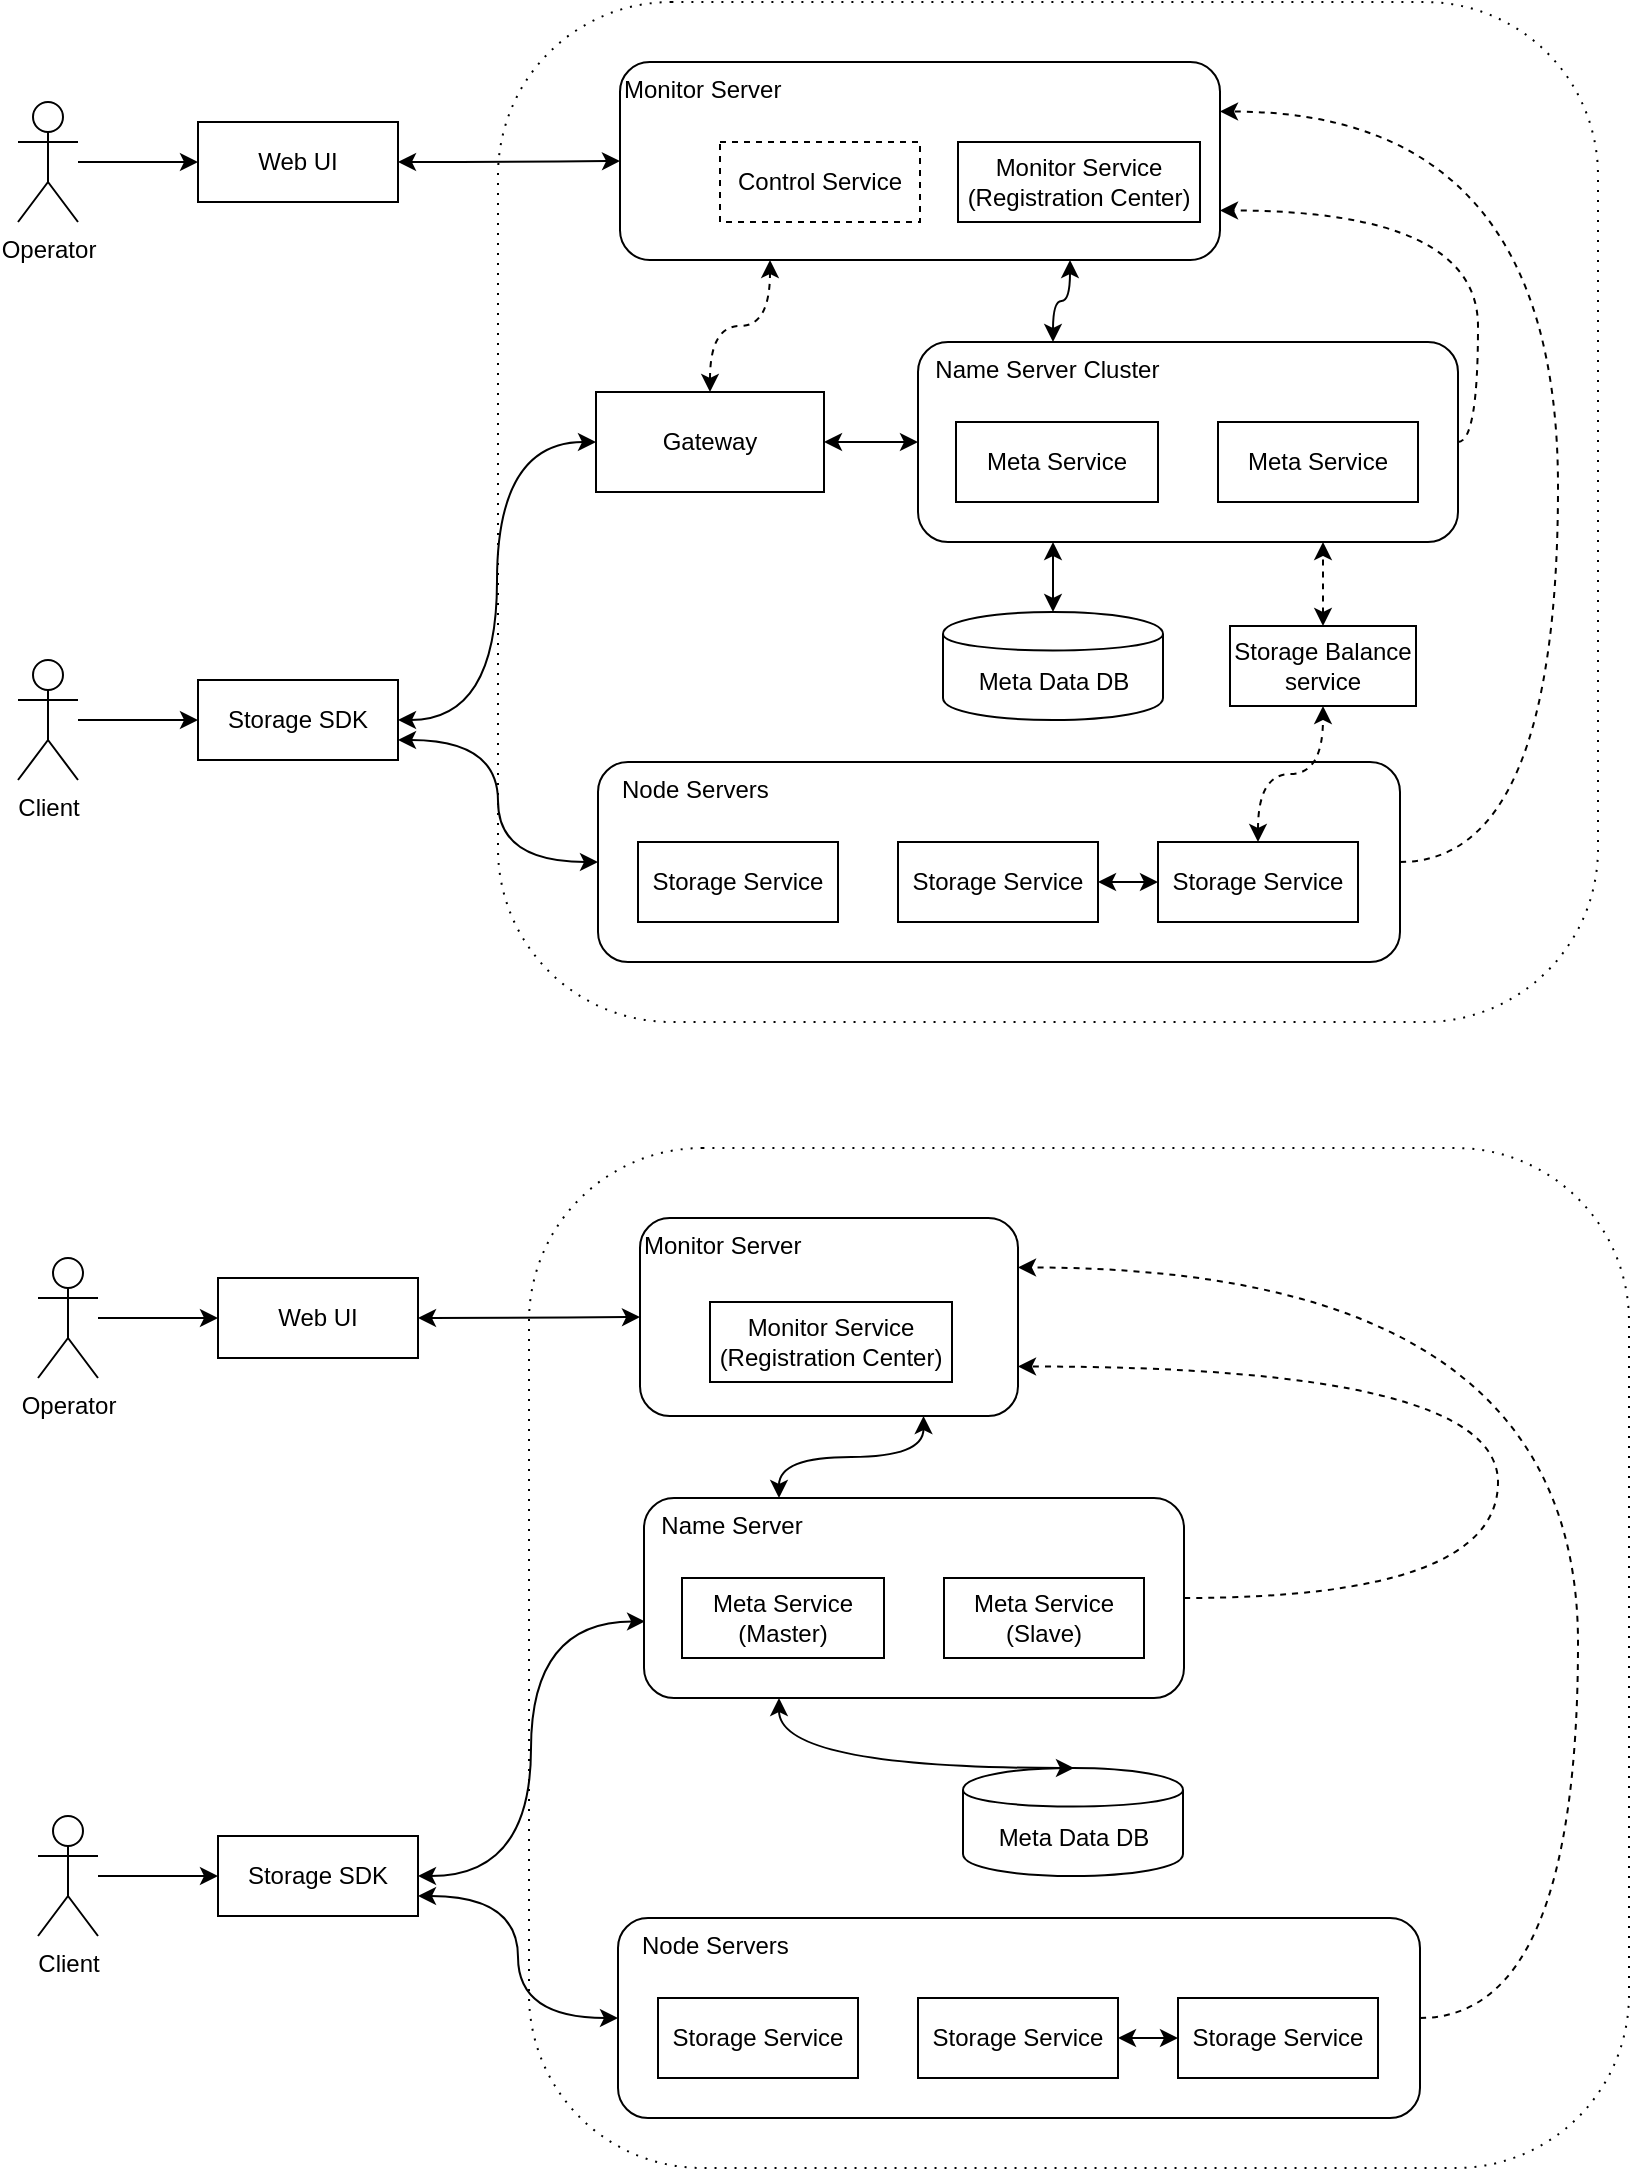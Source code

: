 <mxfile version="12.3.1" type="github" pages="1">
  <diagram id="Oe9xzcud2dYwxH7Brg_Q" name="Page-1">
    <mxGraphModel dx="1131" dy="1817" grid="1" gridSize="10" guides="1" tooltips="1" connect="1" arrows="1" fold="1" page="1" pageScale="1" pageWidth="827" pageHeight="1169" math="0" shadow="0">
      <root>
        <mxCell id="0"/>
        <mxCell id="1" parent="0"/>
        <mxCell id="m2mV4k9FejmvXmau1tNy-12" value="" style="rounded=1;whiteSpace=wrap;html=1;fillColor=none;dashed=1;glass=0;shadow=0;dashPattern=1 4;arcSize=17;" parent="1" vertex="1">
          <mxGeometry x="250" y="-250" width="550" height="510" as="geometry"/>
        </mxCell>
        <mxCell id="m2mV4k9FejmvXmau1tNy-1" value="&amp;nbsp; Name Server Cluster" style="rounded=1;whiteSpace=wrap;html=1;fillColor=none;align=left;verticalAlign=top;" parent="1" vertex="1">
          <mxGeometry x="460" y="-80" width="270" height="100" as="geometry"/>
        </mxCell>
        <mxCell id="sqMZ786WBMUgkVaHOJia-10" value="" style="edgeStyle=orthogonalEdgeStyle;curved=1;rounded=0;orthogonalLoop=1;jettySize=auto;html=1;entryX=0.75;entryY=1;entryDx=0;entryDy=0;exitX=0.25;exitY=0;exitDx=0;exitDy=0;startArrow=classic;startFill=1;" edge="1" parent="1" source="m2mV4k9FejmvXmau1tNy-1" target="m2mV4k9FejmvXmau1tNy-19">
          <mxGeometry relative="1" as="geometry">
            <mxPoint x="460" y="-30.0" as="targetPoint"/>
          </mxGeometry>
        </mxCell>
        <mxCell id="m2mV4k9FejmvXmau1tNy-19" value="Monitor Server" style="rounded=1;whiteSpace=wrap;html=1;fillColor=none;align=left;horizontal=1;verticalAlign=top;" parent="1" vertex="1">
          <mxGeometry x="311" y="-220" width="300" height="99" as="geometry"/>
        </mxCell>
        <mxCell id="m2mV4k9FejmvXmau1tNy-11" value="&amp;nbsp; &amp;nbsp;Node Servers" style="rounded=1;whiteSpace=wrap;html=1;fillColor=none;verticalAlign=top;align=left;" parent="1" vertex="1">
          <mxGeometry x="300" y="130" width="401" height="100" as="geometry"/>
        </mxCell>
        <mxCell id="m2mV4k9FejmvXmau1tNy-22" value="" style="edgeStyle=orthogonalEdgeStyle;curved=1;rounded=0;jumpStyle=arc;orthogonalLoop=1;jettySize=auto;html=1;dashed=1;entryX=1;entryY=0.75;entryDx=0;entryDy=0;exitX=1;exitY=0.5;exitDx=0;exitDy=0;" parent="1" source="m2mV4k9FejmvXmau1tNy-1" target="m2mV4k9FejmvXmau1tNy-19" edge="1">
          <mxGeometry relative="1" as="geometry">
            <mxPoint x="480" y="105.286" as="targetPoint"/>
            <Array as="points">
              <mxPoint x="740" y="-30"/>
              <mxPoint x="740" y="-146"/>
            </Array>
          </mxGeometry>
        </mxCell>
        <mxCell id="m2mV4k9FejmvXmau1tNy-14" value="" style="rounded=0;orthogonalLoop=1;jettySize=auto;html=1;exitX=1;exitY=0.5;exitDx=0;exitDy=0;entryX=0;entryY=0.5;entryDx=0;entryDy=0;edgeStyle=orthogonalEdgeStyle;curved=1;startArrow=classic;startFill=1;" parent="1" source="m2mV4k9FejmvXmau1tNy-2" target="Ta8X4zuw2rq3aPup9duK-3" edge="1">
          <mxGeometry relative="1" as="geometry"/>
        </mxCell>
        <mxCell id="m2mV4k9FejmvXmau1tNy-2" value="Storage SDK" style="rounded=0;whiteSpace=wrap;html=1;fillColor=none;" parent="1" vertex="1">
          <mxGeometry x="100" y="89" width="100" height="40" as="geometry"/>
        </mxCell>
        <mxCell id="m2mV4k9FejmvXmau1tNy-13" value="" style="edgeStyle=orthogonalEdgeStyle;rounded=0;orthogonalLoop=1;jettySize=auto;html=1;" parent="1" source="m2mV4k9FejmvXmau1tNy-3" target="m2mV4k9FejmvXmau1tNy-2" edge="1">
          <mxGeometry relative="1" as="geometry"/>
        </mxCell>
        <mxCell id="m2mV4k9FejmvXmau1tNy-3" value="Client" style="shape=umlActor;verticalLabelPosition=bottom;labelBackgroundColor=#ffffff;verticalAlign=top;html=1;outlineConnect=0;fillColor=none;" parent="1" vertex="1">
          <mxGeometry x="10" y="79" width="30" height="60" as="geometry"/>
        </mxCell>
        <mxCell id="m2mV4k9FejmvXmau1tNy-4" value="Meta Data DB" style="shape=cylinder;whiteSpace=wrap;html=1;boundedLbl=1;backgroundOutline=1;fillColor=none;" parent="1" vertex="1">
          <mxGeometry x="472.5" y="55" width="110" height="54" as="geometry"/>
        </mxCell>
        <mxCell id="m2mV4k9FejmvXmau1tNy-15" style="edgeStyle=orthogonalEdgeStyle;rounded=0;orthogonalLoop=1;jettySize=auto;html=1;jumpStyle=arc;dashed=1;curved=1;exitX=1;exitY=0.5;exitDx=0;exitDy=0;entryX=1;entryY=0.25;entryDx=0;entryDy=0;" parent="1" source="m2mV4k9FejmvXmau1tNy-11" target="m2mV4k9FejmvXmau1tNy-19" edge="1">
          <mxGeometry relative="1" as="geometry">
            <mxPoint x="410.286" y="286" as="sourcePoint"/>
            <mxPoint x="628.143" y="139.857" as="targetPoint"/>
            <Array as="points">
              <mxPoint x="780" y="180"/>
              <mxPoint x="780" y="-195"/>
            </Array>
          </mxGeometry>
        </mxCell>
        <mxCell id="m2mV4k9FejmvXmau1tNy-6" value="Storage Service" style="rounded=0;whiteSpace=wrap;html=1;fillColor=none;" parent="1" vertex="1">
          <mxGeometry x="320" y="170" width="100" height="40" as="geometry"/>
        </mxCell>
        <mxCell id="m2mV4k9FejmvXmau1tNy-8" value="Storage Service" style="rounded=0;whiteSpace=wrap;html=1;fillColor=none;" parent="1" vertex="1">
          <mxGeometry x="580" y="170" width="100" height="40" as="geometry"/>
        </mxCell>
        <mxCell id="m2mV4k9FejmvXmau1tNy-9" value="Storage Service" style="rounded=0;whiteSpace=wrap;html=1;fillColor=none;" parent="1" vertex="1">
          <mxGeometry x="450" y="170" width="100" height="40" as="geometry"/>
        </mxCell>
        <mxCell id="m2mV4k9FejmvXmau1tNy-16" value="" style="edgeStyle=orthogonalEdgeStyle;rounded=0;orthogonalLoop=1;jettySize=auto;html=1;entryX=0;entryY=0.5;entryDx=0;entryDy=0;exitX=1;exitY=0.75;exitDx=0;exitDy=0;curved=1;startArrow=classic;startFill=1;" parent="1" source="m2mV4k9FejmvXmau1tNy-2" target="m2mV4k9FejmvXmau1tNy-11" edge="1">
          <mxGeometry relative="1" as="geometry">
            <mxPoint x="214" y="115" as="sourcePoint"/>
            <mxPoint x="372.286" y="115" as="targetPoint"/>
          </mxGeometry>
        </mxCell>
        <mxCell id="m2mV4k9FejmvXmau1tNy-18" value="Monitor Service&lt;br&gt;(Registration Center)" style="rounded=0;whiteSpace=wrap;html=1;fillColor=none;" parent="1" vertex="1">
          <mxGeometry x="480" y="-180" width="121" height="40" as="geometry"/>
        </mxCell>
        <mxCell id="sqMZ786WBMUgkVaHOJia-7" value="" style="edgeStyle=orthogonalEdgeStyle;curved=1;rounded=0;orthogonalLoop=1;jettySize=auto;html=1;" edge="1" parent="1" source="Ta8X4zuw2rq3aPup9duK-1" target="Ta8X4zuw2rq3aPup9duK-2">
          <mxGeometry relative="1" as="geometry"/>
        </mxCell>
        <mxCell id="Ta8X4zuw2rq3aPup9duK-1" value="Operator" style="shape=umlActor;verticalLabelPosition=bottom;labelBackgroundColor=#ffffff;verticalAlign=top;html=1;outlineConnect=0;fillColor=none;" parent="1" vertex="1">
          <mxGeometry x="10" y="-200" width="30" height="60" as="geometry"/>
        </mxCell>
        <mxCell id="sqMZ786WBMUgkVaHOJia-8" value="" style="edgeStyle=orthogonalEdgeStyle;curved=1;rounded=0;orthogonalLoop=1;jettySize=auto;html=1;entryX=0;entryY=0.5;entryDx=0;entryDy=0;startArrow=classic;startFill=1;" edge="1" parent="1" source="Ta8X4zuw2rq3aPup9duK-2" target="m2mV4k9FejmvXmau1tNy-19">
          <mxGeometry relative="1" as="geometry"/>
        </mxCell>
        <mxCell id="Ta8X4zuw2rq3aPup9duK-2" value="Web UI" style="rounded=0;whiteSpace=wrap;html=1;fillColor=none;" parent="1" vertex="1">
          <mxGeometry x="100" y="-190" width="100" height="40" as="geometry"/>
        </mxCell>
        <mxCell id="sqMZ786WBMUgkVaHOJia-3" value="" style="edgeStyle=orthogonalEdgeStyle;rounded=0;orthogonalLoop=1;jettySize=auto;html=1;curved=1;exitX=1;exitY=0.5;exitDx=0;exitDy=0;entryX=0;entryY=0.5;entryDx=0;entryDy=0;startArrow=classic;startFill=1;" edge="1" parent="1" source="Ta8X4zuw2rq3aPup9duK-3" target="m2mV4k9FejmvXmau1tNy-1">
          <mxGeometry relative="1" as="geometry">
            <mxPoint x="440" y="46" as="targetPoint"/>
          </mxGeometry>
        </mxCell>
        <mxCell id="Ta8X4zuw2rq3aPup9duK-3" value="Gateway" style="rounded=0;whiteSpace=wrap;html=1;align=center;fillColor=none;" parent="1" vertex="1">
          <mxGeometry x="299" y="-55" width="114" height="50" as="geometry"/>
        </mxCell>
        <mxCell id="sqMZ786WBMUgkVaHOJia-5" style="edgeStyle=orthogonalEdgeStyle;curved=1;rounded=0;orthogonalLoop=1;jettySize=auto;html=1;exitX=0.25;exitY=1;exitDx=0;exitDy=0;entryX=0.5;entryY=0;entryDx=0;entryDy=0;startArrow=classic;startFill=1;" edge="1" parent="1" source="m2mV4k9FejmvXmau1tNy-1" target="m2mV4k9FejmvXmau1tNy-4">
          <mxGeometry relative="1" as="geometry">
            <Array as="points">
              <mxPoint x="528" y="55"/>
              <mxPoint x="528" y="55"/>
            </Array>
          </mxGeometry>
        </mxCell>
        <mxCell id="sqMZ786WBMUgkVaHOJia-1" value="Meta Service" style="rounded=0;whiteSpace=wrap;html=1;shadow=0;glass=0;align=center;fillColor=none;" vertex="1" parent="1">
          <mxGeometry x="479" y="-40" width="101" height="40" as="geometry"/>
        </mxCell>
        <mxCell id="sqMZ786WBMUgkVaHOJia-2" value="Meta Service" style="rounded=0;whiteSpace=wrap;html=1;shadow=0;glass=0;align=center;fillColor=none;" vertex="1" parent="1">
          <mxGeometry x="610" y="-40" width="100" height="40" as="geometry"/>
        </mxCell>
        <mxCell id="sqMZ786WBMUgkVaHOJia-11" value="Control Service" style="rounded=0;whiteSpace=wrap;html=1;shadow=0;glass=0;fillColor=none;align=center;dashed=1;" vertex="1" parent="1">
          <mxGeometry x="361" y="-180" width="100" height="40" as="geometry"/>
        </mxCell>
        <mxCell id="sqMZ786WBMUgkVaHOJia-15" value="" style="rounded=0;orthogonalLoop=1;jettySize=auto;html=1;entryX=0.25;entryY=1;entryDx=0;entryDy=0;exitX=0.5;exitY=0;exitDx=0;exitDy=0;backgroundOutline=0;comic=0;dashed=1;startArrow=classic;startFill=1;edgeStyle=orthogonalEdgeStyle;curved=1;" edge="1" parent="1" source="Ta8X4zuw2rq3aPup9duK-3" target="m2mV4k9FejmvXmau1tNy-19">
          <mxGeometry relative="1" as="geometry">
            <mxPoint x="354" y="-23.5" as="sourcePoint"/>
            <mxPoint x="354" y="-108.5" as="targetPoint"/>
          </mxGeometry>
        </mxCell>
        <mxCell id="sqMZ786WBMUgkVaHOJia-21" value="" style="edgeStyle=orthogonalEdgeStyle;curved=1;rounded=0;comic=0;orthogonalLoop=1;jettySize=auto;html=1;dashed=1;startArrow=classic;startFill=1;entryX=0.75;entryY=1;entryDx=0;entryDy=0;" edge="1" parent="1" source="sqMZ786WBMUgkVaHOJia-18" target="m2mV4k9FejmvXmau1tNy-1">
          <mxGeometry relative="1" as="geometry"/>
        </mxCell>
        <mxCell id="sqMZ786WBMUgkVaHOJia-18" value="Storage Balance service" style="rounded=0;whiteSpace=wrap;html=1;shadow=0;glass=0;fillColor=none;align=center;" vertex="1" parent="1">
          <mxGeometry x="616" y="62" width="93" height="40" as="geometry"/>
        </mxCell>
        <mxCell id="sqMZ786WBMUgkVaHOJia-22" value="" style="edgeStyle=orthogonalEdgeStyle;curved=1;rounded=0;comic=0;orthogonalLoop=1;jettySize=auto;html=1;dashed=1;startArrow=classic;startFill=1;entryX=0.5;entryY=1;entryDx=0;entryDy=0;exitX=0.5;exitY=0;exitDx=0;exitDy=0;" edge="1" parent="1" source="m2mV4k9FejmvXmau1tNy-8" target="sqMZ786WBMUgkVaHOJia-18">
          <mxGeometry relative="1" as="geometry">
            <mxPoint x="694.93" y="65" as="sourcePoint"/>
            <mxPoint x="672.605" y="30" as="targetPoint"/>
          </mxGeometry>
        </mxCell>
        <mxCell id="sqMZ786WBMUgkVaHOJia-23" value="" style="edgeStyle=orthogonalEdgeStyle;curved=1;rounded=0;comic=0;orthogonalLoop=1;jettySize=auto;html=1;startArrow=classic;startFill=1;entryX=0;entryY=0.5;entryDx=0;entryDy=0;exitX=1;exitY=0.5;exitDx=0;exitDy=0;" edge="1" parent="1" source="m2mV4k9FejmvXmau1tNy-9" target="m2mV4k9FejmvXmau1tNy-8">
          <mxGeometry relative="1" as="geometry">
            <mxPoint x="535" y="180" as="sourcePoint"/>
            <mxPoint x="695" y="105.2" as="targetPoint"/>
          </mxGeometry>
        </mxCell>
        <mxCell id="sqMZ786WBMUgkVaHOJia-24" value="" style="rounded=1;whiteSpace=wrap;html=1;fillColor=none;dashed=1;glass=0;shadow=0;dashPattern=1 4;arcSize=17;" vertex="1" parent="1">
          <mxGeometry x="265.5" y="323" width="550" height="510" as="geometry"/>
        </mxCell>
        <mxCell id="sqMZ786WBMUgkVaHOJia-25" value="&amp;nbsp; Name Server" style="rounded=1;whiteSpace=wrap;html=1;fillColor=none;align=left;verticalAlign=top;" vertex="1" parent="1">
          <mxGeometry x="323" y="498" width="270" height="100" as="geometry"/>
        </mxCell>
        <mxCell id="sqMZ786WBMUgkVaHOJia-26" value="" style="edgeStyle=orthogonalEdgeStyle;curved=1;rounded=0;orthogonalLoop=1;jettySize=auto;html=1;entryX=0.75;entryY=1;entryDx=0;entryDy=0;exitX=0.25;exitY=0;exitDx=0;exitDy=0;startArrow=classic;startFill=1;" edge="1" parent="1" source="sqMZ786WBMUgkVaHOJia-25" target="sqMZ786WBMUgkVaHOJia-27">
          <mxGeometry relative="1" as="geometry">
            <mxPoint x="470" y="548.0" as="targetPoint"/>
          </mxGeometry>
        </mxCell>
        <mxCell id="sqMZ786WBMUgkVaHOJia-27" value="Monitor Server" style="rounded=1;whiteSpace=wrap;html=1;fillColor=none;align=left;horizontal=1;verticalAlign=top;" vertex="1" parent="1">
          <mxGeometry x="321" y="358" width="189" height="99" as="geometry"/>
        </mxCell>
        <mxCell id="sqMZ786WBMUgkVaHOJia-28" value="&amp;nbsp; &amp;nbsp;Node Servers" style="rounded=1;whiteSpace=wrap;html=1;fillColor=none;verticalAlign=top;align=left;" vertex="1" parent="1">
          <mxGeometry x="310" y="708" width="401" height="100" as="geometry"/>
        </mxCell>
        <mxCell id="sqMZ786WBMUgkVaHOJia-29" value="" style="edgeStyle=orthogonalEdgeStyle;curved=1;rounded=0;jumpStyle=arc;orthogonalLoop=1;jettySize=auto;html=1;dashed=1;entryX=1;entryY=0.75;entryDx=0;entryDy=0;exitX=1;exitY=0.5;exitDx=0;exitDy=0;" edge="1" parent="1" source="sqMZ786WBMUgkVaHOJia-25" target="sqMZ786WBMUgkVaHOJia-27">
          <mxGeometry relative="1" as="geometry">
            <mxPoint x="490" y="683.286" as="targetPoint"/>
            <Array as="points">
              <mxPoint x="750" y="548"/>
              <mxPoint x="750" y="432"/>
            </Array>
          </mxGeometry>
        </mxCell>
        <mxCell id="sqMZ786WBMUgkVaHOJia-30" value="" style="rounded=0;orthogonalLoop=1;jettySize=auto;html=1;exitX=1;exitY=0.5;exitDx=0;exitDy=0;entryX=0.002;entryY=0.617;entryDx=0;entryDy=0;edgeStyle=orthogonalEdgeStyle;curved=1;startArrow=classic;startFill=1;entryPerimeter=0;" edge="1" parent="1" source="sqMZ786WBMUgkVaHOJia-31" target="sqMZ786WBMUgkVaHOJia-25">
          <mxGeometry relative="1" as="geometry">
            <mxPoint x="309" y="548" as="targetPoint"/>
          </mxGeometry>
        </mxCell>
        <mxCell id="sqMZ786WBMUgkVaHOJia-31" value="Storage SDK" style="rounded=0;whiteSpace=wrap;html=1;fillColor=none;" vertex="1" parent="1">
          <mxGeometry x="110" y="667" width="100" height="40" as="geometry"/>
        </mxCell>
        <mxCell id="sqMZ786WBMUgkVaHOJia-32" value="" style="edgeStyle=orthogonalEdgeStyle;rounded=0;orthogonalLoop=1;jettySize=auto;html=1;" edge="1" parent="1" source="sqMZ786WBMUgkVaHOJia-33" target="sqMZ786WBMUgkVaHOJia-31">
          <mxGeometry relative="1" as="geometry"/>
        </mxCell>
        <mxCell id="sqMZ786WBMUgkVaHOJia-33" value="Client" style="shape=umlActor;verticalLabelPosition=bottom;labelBackgroundColor=#ffffff;verticalAlign=top;html=1;outlineConnect=0;fillColor=none;" vertex="1" parent="1">
          <mxGeometry x="20" y="657" width="30" height="60" as="geometry"/>
        </mxCell>
        <mxCell id="sqMZ786WBMUgkVaHOJia-34" value="Meta Data DB" style="shape=cylinder;whiteSpace=wrap;html=1;boundedLbl=1;backgroundOutline=1;fillColor=none;" vertex="1" parent="1">
          <mxGeometry x="482.5" y="633" width="110" height="54" as="geometry"/>
        </mxCell>
        <mxCell id="sqMZ786WBMUgkVaHOJia-35" style="edgeStyle=orthogonalEdgeStyle;rounded=0;orthogonalLoop=1;jettySize=auto;html=1;jumpStyle=arc;dashed=1;curved=1;exitX=1;exitY=0.5;exitDx=0;exitDy=0;entryX=1;entryY=0.25;entryDx=0;entryDy=0;" edge="1" parent="1" source="sqMZ786WBMUgkVaHOJia-28" target="sqMZ786WBMUgkVaHOJia-27">
          <mxGeometry relative="1" as="geometry">
            <mxPoint x="420.286" y="864" as="sourcePoint"/>
            <mxPoint x="638.143" y="717.857" as="targetPoint"/>
            <Array as="points">
              <mxPoint x="790" y="758"/>
              <mxPoint x="790" y="383"/>
            </Array>
          </mxGeometry>
        </mxCell>
        <mxCell id="sqMZ786WBMUgkVaHOJia-36" value="Storage Service" style="rounded=0;whiteSpace=wrap;html=1;fillColor=none;" vertex="1" parent="1">
          <mxGeometry x="330" y="748" width="100" height="40" as="geometry"/>
        </mxCell>
        <mxCell id="sqMZ786WBMUgkVaHOJia-37" value="Storage Service" style="rounded=0;whiteSpace=wrap;html=1;fillColor=none;" vertex="1" parent="1">
          <mxGeometry x="590" y="748" width="100" height="40" as="geometry"/>
        </mxCell>
        <mxCell id="sqMZ786WBMUgkVaHOJia-38" value="Storage Service" style="rounded=0;whiteSpace=wrap;html=1;fillColor=none;" vertex="1" parent="1">
          <mxGeometry x="460" y="748" width="100" height="40" as="geometry"/>
        </mxCell>
        <mxCell id="sqMZ786WBMUgkVaHOJia-39" value="" style="edgeStyle=orthogonalEdgeStyle;rounded=0;orthogonalLoop=1;jettySize=auto;html=1;entryX=0;entryY=0.5;entryDx=0;entryDy=0;exitX=1;exitY=0.75;exitDx=0;exitDy=0;curved=1;startArrow=classic;startFill=1;" edge="1" parent="1" source="sqMZ786WBMUgkVaHOJia-31" target="sqMZ786WBMUgkVaHOJia-28">
          <mxGeometry relative="1" as="geometry">
            <mxPoint x="224" y="693" as="sourcePoint"/>
            <mxPoint x="382.286" y="693" as="targetPoint"/>
          </mxGeometry>
        </mxCell>
        <mxCell id="sqMZ786WBMUgkVaHOJia-40" value="Monitor Service&lt;br&gt;(Registration Center)" style="rounded=0;whiteSpace=wrap;html=1;fillColor=none;" vertex="1" parent="1">
          <mxGeometry x="356" y="400" width="121" height="40" as="geometry"/>
        </mxCell>
        <mxCell id="sqMZ786WBMUgkVaHOJia-41" value="" style="edgeStyle=orthogonalEdgeStyle;curved=1;rounded=0;orthogonalLoop=1;jettySize=auto;html=1;" edge="1" parent="1" source="sqMZ786WBMUgkVaHOJia-42" target="sqMZ786WBMUgkVaHOJia-44">
          <mxGeometry relative="1" as="geometry"/>
        </mxCell>
        <mxCell id="sqMZ786WBMUgkVaHOJia-42" value="Operator" style="shape=umlActor;verticalLabelPosition=bottom;labelBackgroundColor=#ffffff;verticalAlign=top;html=1;outlineConnect=0;fillColor=none;" vertex="1" parent="1">
          <mxGeometry x="20" y="378" width="30" height="60" as="geometry"/>
        </mxCell>
        <mxCell id="sqMZ786WBMUgkVaHOJia-43" value="" style="edgeStyle=orthogonalEdgeStyle;curved=1;rounded=0;orthogonalLoop=1;jettySize=auto;html=1;entryX=0;entryY=0.5;entryDx=0;entryDy=0;startArrow=classic;startFill=1;" edge="1" parent="1" source="sqMZ786WBMUgkVaHOJia-44" target="sqMZ786WBMUgkVaHOJia-27">
          <mxGeometry relative="1" as="geometry"/>
        </mxCell>
        <mxCell id="sqMZ786WBMUgkVaHOJia-44" value="Web UI" style="rounded=0;whiteSpace=wrap;html=1;fillColor=none;" vertex="1" parent="1">
          <mxGeometry x="110" y="388" width="100" height="40" as="geometry"/>
        </mxCell>
        <mxCell id="sqMZ786WBMUgkVaHOJia-47" style="edgeStyle=orthogonalEdgeStyle;curved=1;rounded=0;orthogonalLoop=1;jettySize=auto;html=1;exitX=0.25;exitY=1;exitDx=0;exitDy=0;entryX=0.5;entryY=0;entryDx=0;entryDy=0;startArrow=classic;startFill=1;" edge="1" parent="1" source="sqMZ786WBMUgkVaHOJia-25" target="sqMZ786WBMUgkVaHOJia-34">
          <mxGeometry relative="1" as="geometry">
            <Array as="points">
              <mxPoint x="538" y="633"/>
              <mxPoint x="538" y="633"/>
            </Array>
          </mxGeometry>
        </mxCell>
        <mxCell id="sqMZ786WBMUgkVaHOJia-48" value="Meta Service (Master)" style="rounded=0;whiteSpace=wrap;html=1;shadow=0;glass=0;align=center;fillColor=none;" vertex="1" parent="1">
          <mxGeometry x="342" y="538" width="101" height="40" as="geometry"/>
        </mxCell>
        <mxCell id="sqMZ786WBMUgkVaHOJia-49" value="Meta Service (Slave)" style="rounded=0;whiteSpace=wrap;html=1;shadow=0;glass=0;align=center;fillColor=none;" vertex="1" parent="1">
          <mxGeometry x="473" y="538" width="100" height="40" as="geometry"/>
        </mxCell>
        <mxCell id="sqMZ786WBMUgkVaHOJia-55" value="" style="edgeStyle=orthogonalEdgeStyle;curved=1;rounded=0;comic=0;orthogonalLoop=1;jettySize=auto;html=1;startArrow=classic;startFill=1;entryX=0;entryY=0.5;entryDx=0;entryDy=0;exitX=1;exitY=0.5;exitDx=0;exitDy=0;" edge="1" parent="1" source="sqMZ786WBMUgkVaHOJia-38" target="sqMZ786WBMUgkVaHOJia-37">
          <mxGeometry relative="1" as="geometry">
            <mxPoint x="545" y="758" as="sourcePoint"/>
            <mxPoint x="705" y="683.2" as="targetPoint"/>
          </mxGeometry>
        </mxCell>
      </root>
    </mxGraphModel>
  </diagram>
</mxfile>
